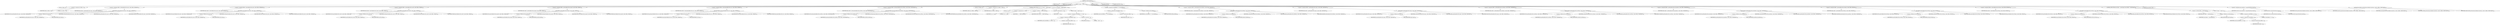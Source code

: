 digraph "writeEntryHeader" {  
"983" [label = <(METHOD,writeEntryHeader)<SUB>524</SUB>> ]
"108" [label = <(PARAM,this)<SUB>524</SUB>> ]
"984" [label = <(PARAM,byte[] outbuf)<SUB>524</SUB>> ]
"985" [label = <(BLOCK,&lt;empty&gt;,&lt;empty&gt;)<SUB>524</SUB>> ]
"986" [label = <(LOCAL,int offset: int)> ]
"987" [label = <(&lt;operator&gt;.assignment,int offset = 0)<SUB>525</SUB>> ]
"988" [label = <(IDENTIFIER,offset,int offset = 0)<SUB>525</SUB>> ]
"989" [label = <(LITERAL,0,int offset = 0)<SUB>525</SUB>> ]
"990" [label = <(&lt;operator&gt;.assignment,offset = getNameBytes(this.name, outbuf, offset, NAMELEN))<SUB>527</SUB>> ]
"991" [label = <(IDENTIFIER,offset,offset = getNameBytes(this.name, outbuf, offset, NAMELEN))<SUB>527</SUB>> ]
"992" [label = <(getNameBytes,getNameBytes(this.name, outbuf, offset, NAMELEN))<SUB>527</SUB>> ]
"993" [label = <(IDENTIFIER,TarUtils,getNameBytes(this.name, outbuf, offset, NAMELEN))<SUB>527</SUB>> ]
"994" [label = <(&lt;operator&gt;.fieldAccess,this.name)<SUB>527</SUB>> ]
"107" [label = <(IDENTIFIER,this,getNameBytes(this.name, outbuf, offset, NAMELEN))<SUB>527</SUB>> ]
"995" [label = <(FIELD_IDENTIFIER,name,name)<SUB>527</SUB>> ]
"996" [label = <(IDENTIFIER,outbuf,getNameBytes(this.name, outbuf, offset, NAMELEN))<SUB>527</SUB>> ]
"997" [label = <(IDENTIFIER,offset,getNameBytes(this.name, outbuf, offset, NAMELEN))<SUB>527</SUB>> ]
"998" [label = <(IDENTIFIER,NAMELEN,getNameBytes(this.name, outbuf, offset, NAMELEN))<SUB>527</SUB>> ]
"999" [label = <(&lt;operator&gt;.assignment,offset = getOctalBytes(this.mode, outbuf, offset, MODELEN))<SUB>528</SUB>> ]
"1000" [label = <(IDENTIFIER,offset,offset = getOctalBytes(this.mode, outbuf, offset, MODELEN))<SUB>528</SUB>> ]
"1001" [label = <(getOctalBytes,getOctalBytes(this.mode, outbuf, offset, MODELEN))<SUB>528</SUB>> ]
"1002" [label = <(IDENTIFIER,TarUtils,getOctalBytes(this.mode, outbuf, offset, MODELEN))<SUB>528</SUB>> ]
"1003" [label = <(&lt;operator&gt;.fieldAccess,this.mode)<SUB>528</SUB>> ]
"109" [label = <(IDENTIFIER,this,getOctalBytes(this.mode, outbuf, offset, MODELEN))<SUB>528</SUB>> ]
"1004" [label = <(FIELD_IDENTIFIER,mode,mode)<SUB>528</SUB>> ]
"1005" [label = <(IDENTIFIER,outbuf,getOctalBytes(this.mode, outbuf, offset, MODELEN))<SUB>528</SUB>> ]
"1006" [label = <(IDENTIFIER,offset,getOctalBytes(this.mode, outbuf, offset, MODELEN))<SUB>528</SUB>> ]
"1007" [label = <(IDENTIFIER,MODELEN,getOctalBytes(this.mode, outbuf, offset, MODELEN))<SUB>528</SUB>> ]
"1008" [label = <(&lt;operator&gt;.assignment,offset = getOctalBytes(this.userId, outbuf, offset, UIDLEN))<SUB>529</SUB>> ]
"1009" [label = <(IDENTIFIER,offset,offset = getOctalBytes(this.userId, outbuf, offset, UIDLEN))<SUB>529</SUB>> ]
"1010" [label = <(getOctalBytes,getOctalBytes(this.userId, outbuf, offset, UIDLEN))<SUB>529</SUB>> ]
"1011" [label = <(IDENTIFIER,TarUtils,getOctalBytes(this.userId, outbuf, offset, UIDLEN))<SUB>529</SUB>> ]
"1012" [label = <(&lt;operator&gt;.fieldAccess,this.userId)<SUB>529</SUB>> ]
"110" [label = <(IDENTIFIER,this,getOctalBytes(this.userId, outbuf, offset, UIDLEN))<SUB>529</SUB>> ]
"1013" [label = <(FIELD_IDENTIFIER,userId,userId)<SUB>529</SUB>> ]
"1014" [label = <(IDENTIFIER,outbuf,getOctalBytes(this.userId, outbuf, offset, UIDLEN))<SUB>529</SUB>> ]
"1015" [label = <(IDENTIFIER,offset,getOctalBytes(this.userId, outbuf, offset, UIDLEN))<SUB>529</SUB>> ]
"1016" [label = <(IDENTIFIER,UIDLEN,getOctalBytes(this.userId, outbuf, offset, UIDLEN))<SUB>529</SUB>> ]
"1017" [label = <(&lt;operator&gt;.assignment,offset = getOctalBytes(this.groupId, outbuf, offset, GIDLEN))<SUB>530</SUB>> ]
"1018" [label = <(IDENTIFIER,offset,offset = getOctalBytes(this.groupId, outbuf, offset, GIDLEN))<SUB>530</SUB>> ]
"1019" [label = <(getOctalBytes,getOctalBytes(this.groupId, outbuf, offset, GIDLEN))<SUB>530</SUB>> ]
"1020" [label = <(IDENTIFIER,TarUtils,getOctalBytes(this.groupId, outbuf, offset, GIDLEN))<SUB>530</SUB>> ]
"1021" [label = <(&lt;operator&gt;.fieldAccess,this.groupId)<SUB>530</SUB>> ]
"111" [label = <(IDENTIFIER,this,getOctalBytes(this.groupId, outbuf, offset, GIDLEN))<SUB>530</SUB>> ]
"1022" [label = <(FIELD_IDENTIFIER,groupId,groupId)<SUB>530</SUB>> ]
"1023" [label = <(IDENTIFIER,outbuf,getOctalBytes(this.groupId, outbuf, offset, GIDLEN))<SUB>530</SUB>> ]
"1024" [label = <(IDENTIFIER,offset,getOctalBytes(this.groupId, outbuf, offset, GIDLEN))<SUB>530</SUB>> ]
"1025" [label = <(IDENTIFIER,GIDLEN,getOctalBytes(this.groupId, outbuf, offset, GIDLEN))<SUB>530</SUB>> ]
"1026" [label = <(&lt;operator&gt;.assignment,offset = getLongOctalBytes(this.size, outbuf, offset, SIZELEN))<SUB>531</SUB>> ]
"1027" [label = <(IDENTIFIER,offset,offset = getLongOctalBytes(this.size, outbuf, offset, SIZELEN))<SUB>531</SUB>> ]
"1028" [label = <(getLongOctalBytes,getLongOctalBytes(this.size, outbuf, offset, SIZELEN))<SUB>531</SUB>> ]
"1029" [label = <(IDENTIFIER,TarUtils,getLongOctalBytes(this.size, outbuf, offset, SIZELEN))<SUB>531</SUB>> ]
"1030" [label = <(&lt;operator&gt;.fieldAccess,this.size)<SUB>531</SUB>> ]
"112" [label = <(IDENTIFIER,this,getLongOctalBytes(this.size, outbuf, offset, SIZELEN))<SUB>531</SUB>> ]
"1031" [label = <(FIELD_IDENTIFIER,size,size)<SUB>531</SUB>> ]
"1032" [label = <(IDENTIFIER,outbuf,getLongOctalBytes(this.size, outbuf, offset, SIZELEN))<SUB>531</SUB>> ]
"1033" [label = <(IDENTIFIER,offset,getLongOctalBytes(this.size, outbuf, offset, SIZELEN))<SUB>531</SUB>> ]
"1034" [label = <(IDENTIFIER,SIZELEN,getLongOctalBytes(this.size, outbuf, offset, SIZELEN))<SUB>531</SUB>> ]
"1035" [label = <(&lt;operator&gt;.assignment,offset = getLongOctalBytes(this.modTime, outbuf, offset, MODTIMELEN))<SUB>532</SUB>> ]
"1036" [label = <(IDENTIFIER,offset,offset = getLongOctalBytes(this.modTime, outbuf, offset, MODTIMELEN))<SUB>532</SUB>> ]
"1037" [label = <(getLongOctalBytes,getLongOctalBytes(this.modTime, outbuf, offset, MODTIMELEN))<SUB>532</SUB>> ]
"1038" [label = <(IDENTIFIER,TarUtils,getLongOctalBytes(this.modTime, outbuf, offset, MODTIMELEN))<SUB>532</SUB>> ]
"1039" [label = <(&lt;operator&gt;.fieldAccess,this.modTime)<SUB>532</SUB>> ]
"113" [label = <(IDENTIFIER,this,getLongOctalBytes(this.modTime, outbuf, offset, MODTIMELEN))<SUB>532</SUB>> ]
"1040" [label = <(FIELD_IDENTIFIER,modTime,modTime)<SUB>532</SUB>> ]
"1041" [label = <(IDENTIFIER,outbuf,getLongOctalBytes(this.modTime, outbuf, offset, MODTIMELEN))<SUB>532</SUB>> ]
"1042" [label = <(IDENTIFIER,offset,getLongOctalBytes(this.modTime, outbuf, offset, MODTIMELEN))<SUB>532</SUB>> ]
"1043" [label = <(IDENTIFIER,MODTIMELEN,getLongOctalBytes(this.modTime, outbuf, offset, MODTIMELEN))<SUB>532</SUB>> ]
"1044" [label = <(LOCAL,int csOffset: int)> ]
"1045" [label = <(&lt;operator&gt;.assignment,int csOffset = offset)<SUB>534</SUB>> ]
"1046" [label = <(IDENTIFIER,csOffset,int csOffset = offset)<SUB>534</SUB>> ]
"1047" [label = <(IDENTIFIER,offset,int csOffset = offset)<SUB>534</SUB>> ]
"1048" [label = <(CONTROL_STRUCTURE,for (int c = 0; Some(c &lt; CHKSUMLEN); ++c),for (int c = 0; Some(c &lt; CHKSUMLEN); ++c))<SUB>536</SUB>> ]
"1049" [label = <(LOCAL,int c: int)> ]
"1050" [label = <(&lt;operator&gt;.assignment,int c = 0)<SUB>536</SUB>> ]
"1051" [label = <(IDENTIFIER,c,int c = 0)<SUB>536</SUB>> ]
"1052" [label = <(LITERAL,0,int c = 0)<SUB>536</SUB>> ]
"1053" [label = <(&lt;operator&gt;.lessThan,c &lt; CHKSUMLEN)<SUB>536</SUB>> ]
"1054" [label = <(IDENTIFIER,c,c &lt; CHKSUMLEN)<SUB>536</SUB>> ]
"1055" [label = <(IDENTIFIER,CHKSUMLEN,c &lt; CHKSUMLEN)<SUB>536</SUB>> ]
"1056" [label = <(&lt;operator&gt;.preIncrement,++c)<SUB>536</SUB>> ]
"1057" [label = <(IDENTIFIER,c,++c)<SUB>536</SUB>> ]
"1058" [label = <(BLOCK,&lt;empty&gt;,&lt;empty&gt;)<SUB>536</SUB>> ]
"1059" [label = <(&lt;operator&gt;.assignment,outbuf[offset++] = (byte) ' ')<SUB>537</SUB>> ]
"1060" [label = <(&lt;operator&gt;.indexAccess,outbuf[offset++])<SUB>537</SUB>> ]
"1061" [label = <(IDENTIFIER,outbuf,outbuf[offset++] = (byte) ' ')<SUB>537</SUB>> ]
"1062" [label = <(&lt;operator&gt;.postIncrement,offset++)<SUB>537</SUB>> ]
"1063" [label = <(IDENTIFIER,offset,offset++)<SUB>537</SUB>> ]
"1064" [label = <(&lt;operator&gt;.cast,(byte) ' ')<SUB>537</SUB>> ]
"1065" [label = <(TYPE_REF,byte,byte)<SUB>537</SUB>> ]
"1066" [label = <(LITERAL,' ',(byte) ' ')<SUB>537</SUB>> ]
"1067" [label = <(&lt;operator&gt;.assignment,outbuf[offset++] = this.linkFlag)<SUB>540</SUB>> ]
"1068" [label = <(&lt;operator&gt;.indexAccess,outbuf[offset++])<SUB>540</SUB>> ]
"1069" [label = <(IDENTIFIER,outbuf,outbuf[offset++] = this.linkFlag)<SUB>540</SUB>> ]
"1070" [label = <(&lt;operator&gt;.postIncrement,offset++)<SUB>540</SUB>> ]
"1071" [label = <(IDENTIFIER,offset,offset++)<SUB>540</SUB>> ]
"1072" [label = <(&lt;operator&gt;.fieldAccess,this.linkFlag)<SUB>540</SUB>> ]
"114" [label = <(IDENTIFIER,this,outbuf[offset++] = this.linkFlag)<SUB>540</SUB>> ]
"1073" [label = <(FIELD_IDENTIFIER,linkFlag,linkFlag)<SUB>540</SUB>> ]
"1074" [label = <(&lt;operator&gt;.assignment,offset = getNameBytes(this.linkName, outbuf, offset, NAMELEN))<SUB>541</SUB>> ]
"1075" [label = <(IDENTIFIER,offset,offset = getNameBytes(this.linkName, outbuf, offset, NAMELEN))<SUB>541</SUB>> ]
"1076" [label = <(getNameBytes,getNameBytes(this.linkName, outbuf, offset, NAMELEN))<SUB>541</SUB>> ]
"1077" [label = <(IDENTIFIER,TarUtils,getNameBytes(this.linkName, outbuf, offset, NAMELEN))<SUB>541</SUB>> ]
"1078" [label = <(&lt;operator&gt;.fieldAccess,this.linkName)<SUB>541</SUB>> ]
"115" [label = <(IDENTIFIER,this,getNameBytes(this.linkName, outbuf, offset, NAMELEN))<SUB>541</SUB>> ]
"1079" [label = <(FIELD_IDENTIFIER,linkName,linkName)<SUB>541</SUB>> ]
"1080" [label = <(IDENTIFIER,outbuf,getNameBytes(this.linkName, outbuf, offset, NAMELEN))<SUB>541</SUB>> ]
"1081" [label = <(IDENTIFIER,offset,getNameBytes(this.linkName, outbuf, offset, NAMELEN))<SUB>541</SUB>> ]
"1082" [label = <(IDENTIFIER,NAMELEN,getNameBytes(this.linkName, outbuf, offset, NAMELEN))<SUB>541</SUB>> ]
"1083" [label = <(&lt;operator&gt;.assignment,offset = getNameBytes(this.magic, outbuf, offset, MAGICLEN))<SUB>542</SUB>> ]
"1084" [label = <(IDENTIFIER,offset,offset = getNameBytes(this.magic, outbuf, offset, MAGICLEN))<SUB>542</SUB>> ]
"1085" [label = <(getNameBytes,getNameBytes(this.magic, outbuf, offset, MAGICLEN))<SUB>542</SUB>> ]
"1086" [label = <(IDENTIFIER,TarUtils,getNameBytes(this.magic, outbuf, offset, MAGICLEN))<SUB>542</SUB>> ]
"1087" [label = <(&lt;operator&gt;.fieldAccess,this.magic)<SUB>542</SUB>> ]
"116" [label = <(IDENTIFIER,this,getNameBytes(this.magic, outbuf, offset, MAGICLEN))<SUB>542</SUB>> ]
"1088" [label = <(FIELD_IDENTIFIER,magic,magic)<SUB>542</SUB>> ]
"1089" [label = <(IDENTIFIER,outbuf,getNameBytes(this.magic, outbuf, offset, MAGICLEN))<SUB>542</SUB>> ]
"1090" [label = <(IDENTIFIER,offset,getNameBytes(this.magic, outbuf, offset, MAGICLEN))<SUB>542</SUB>> ]
"1091" [label = <(IDENTIFIER,MAGICLEN,getNameBytes(this.magic, outbuf, offset, MAGICLEN))<SUB>542</SUB>> ]
"1092" [label = <(&lt;operator&gt;.assignment,offset = getNameBytes(this.userName, outbuf, offset, UNAMELEN))<SUB>543</SUB>> ]
"1093" [label = <(IDENTIFIER,offset,offset = getNameBytes(this.userName, outbuf, offset, UNAMELEN))<SUB>543</SUB>> ]
"1094" [label = <(getNameBytes,getNameBytes(this.userName, outbuf, offset, UNAMELEN))<SUB>543</SUB>> ]
"1095" [label = <(IDENTIFIER,TarUtils,getNameBytes(this.userName, outbuf, offset, UNAMELEN))<SUB>543</SUB>> ]
"1096" [label = <(&lt;operator&gt;.fieldAccess,this.userName)<SUB>543</SUB>> ]
"117" [label = <(IDENTIFIER,this,getNameBytes(this.userName, outbuf, offset, UNAMELEN))<SUB>543</SUB>> ]
"1097" [label = <(FIELD_IDENTIFIER,userName,userName)<SUB>543</SUB>> ]
"1098" [label = <(IDENTIFIER,outbuf,getNameBytes(this.userName, outbuf, offset, UNAMELEN))<SUB>543</SUB>> ]
"1099" [label = <(IDENTIFIER,offset,getNameBytes(this.userName, outbuf, offset, UNAMELEN))<SUB>543</SUB>> ]
"1100" [label = <(IDENTIFIER,UNAMELEN,getNameBytes(this.userName, outbuf, offset, UNAMELEN))<SUB>543</SUB>> ]
"1101" [label = <(&lt;operator&gt;.assignment,offset = getNameBytes(this.groupName, outbuf, offset, GNAMELEN))<SUB>544</SUB>> ]
"1102" [label = <(IDENTIFIER,offset,offset = getNameBytes(this.groupName, outbuf, offset, GNAMELEN))<SUB>544</SUB>> ]
"1103" [label = <(getNameBytes,getNameBytes(this.groupName, outbuf, offset, GNAMELEN))<SUB>544</SUB>> ]
"1104" [label = <(IDENTIFIER,TarUtils,getNameBytes(this.groupName, outbuf, offset, GNAMELEN))<SUB>544</SUB>> ]
"1105" [label = <(&lt;operator&gt;.fieldAccess,this.groupName)<SUB>544</SUB>> ]
"118" [label = <(IDENTIFIER,this,getNameBytes(this.groupName, outbuf, offset, GNAMELEN))<SUB>544</SUB>> ]
"1106" [label = <(FIELD_IDENTIFIER,groupName,groupName)<SUB>544</SUB>> ]
"1107" [label = <(IDENTIFIER,outbuf,getNameBytes(this.groupName, outbuf, offset, GNAMELEN))<SUB>544</SUB>> ]
"1108" [label = <(IDENTIFIER,offset,getNameBytes(this.groupName, outbuf, offset, GNAMELEN))<SUB>544</SUB>> ]
"1109" [label = <(IDENTIFIER,GNAMELEN,getNameBytes(this.groupName, outbuf, offset, GNAMELEN))<SUB>544</SUB>> ]
"1110" [label = <(&lt;operator&gt;.assignment,offset = getOctalBytes(this.devMajor, outbuf, offset, DEVLEN))<SUB>545</SUB>> ]
"1111" [label = <(IDENTIFIER,offset,offset = getOctalBytes(this.devMajor, outbuf, offset, DEVLEN))<SUB>545</SUB>> ]
"1112" [label = <(getOctalBytes,getOctalBytes(this.devMajor, outbuf, offset, DEVLEN))<SUB>545</SUB>> ]
"1113" [label = <(IDENTIFIER,TarUtils,getOctalBytes(this.devMajor, outbuf, offset, DEVLEN))<SUB>545</SUB>> ]
"1114" [label = <(&lt;operator&gt;.fieldAccess,this.devMajor)<SUB>545</SUB>> ]
"119" [label = <(IDENTIFIER,this,getOctalBytes(this.devMajor, outbuf, offset, DEVLEN))<SUB>545</SUB>> ]
"1115" [label = <(FIELD_IDENTIFIER,devMajor,devMajor)<SUB>545</SUB>> ]
"1116" [label = <(IDENTIFIER,outbuf,getOctalBytes(this.devMajor, outbuf, offset, DEVLEN))<SUB>545</SUB>> ]
"1117" [label = <(IDENTIFIER,offset,getOctalBytes(this.devMajor, outbuf, offset, DEVLEN))<SUB>545</SUB>> ]
"1118" [label = <(IDENTIFIER,DEVLEN,getOctalBytes(this.devMajor, outbuf, offset, DEVLEN))<SUB>545</SUB>> ]
"1119" [label = <(&lt;operator&gt;.assignment,offset = getOctalBytes(this.devMinor, outbuf, offset, DEVLEN))<SUB>546</SUB>> ]
"1120" [label = <(IDENTIFIER,offset,offset = getOctalBytes(this.devMinor, outbuf, offset, DEVLEN))<SUB>546</SUB>> ]
"1121" [label = <(getOctalBytes,getOctalBytes(this.devMinor, outbuf, offset, DEVLEN))<SUB>546</SUB>> ]
"1122" [label = <(IDENTIFIER,TarUtils,getOctalBytes(this.devMinor, outbuf, offset, DEVLEN))<SUB>546</SUB>> ]
"1123" [label = <(&lt;operator&gt;.fieldAccess,this.devMinor)<SUB>546</SUB>> ]
"120" [label = <(IDENTIFIER,this,getOctalBytes(this.devMinor, outbuf, offset, DEVLEN))<SUB>546</SUB>> ]
"1124" [label = <(FIELD_IDENTIFIER,devMinor,devMinor)<SUB>546</SUB>> ]
"1125" [label = <(IDENTIFIER,outbuf,getOctalBytes(this.devMinor, outbuf, offset, DEVLEN))<SUB>546</SUB>> ]
"1126" [label = <(IDENTIFIER,offset,getOctalBytes(this.devMinor, outbuf, offset, DEVLEN))<SUB>546</SUB>> ]
"1127" [label = <(IDENTIFIER,DEVLEN,getOctalBytes(this.devMinor, outbuf, offset, DEVLEN))<SUB>546</SUB>> ]
"1128" [label = <(CONTROL_STRUCTURE,while (offset &lt; outbuf.length),while (offset &lt; outbuf.length))<SUB>548</SUB>> ]
"1129" [label = <(&lt;operator&gt;.lessThan,offset &lt; outbuf.length)<SUB>548</SUB>> ]
"1130" [label = <(IDENTIFIER,offset,offset &lt; outbuf.length)<SUB>548</SUB>> ]
"1131" [label = <(&lt;operator&gt;.fieldAccess,outbuf.length)<SUB>548</SUB>> ]
"1132" [label = <(IDENTIFIER,outbuf,offset &lt; outbuf.length)<SUB>548</SUB>> ]
"1133" [label = <(FIELD_IDENTIFIER,length,length)<SUB>548</SUB>> ]
"1134" [label = <(BLOCK,&lt;empty&gt;,&lt;empty&gt;)<SUB>548</SUB>> ]
"1135" [label = <(&lt;operator&gt;.assignment,outbuf[offset++] = 0)<SUB>549</SUB>> ]
"1136" [label = <(&lt;operator&gt;.indexAccess,outbuf[offset++])<SUB>549</SUB>> ]
"1137" [label = <(IDENTIFIER,outbuf,outbuf[offset++] = 0)<SUB>549</SUB>> ]
"1138" [label = <(&lt;operator&gt;.postIncrement,offset++)<SUB>549</SUB>> ]
"1139" [label = <(IDENTIFIER,offset,offset++)<SUB>549</SUB>> ]
"1140" [label = <(LITERAL,0,outbuf[offset++] = 0)<SUB>549</SUB>> ]
"1141" [label = <(LOCAL,long checkSum: long)> ]
"1142" [label = <(&lt;operator&gt;.assignment,long checkSum = computeCheckSum(outbuf))<SUB>552</SUB>> ]
"1143" [label = <(IDENTIFIER,checkSum,long checkSum = computeCheckSum(outbuf))<SUB>552</SUB>> ]
"1144" [label = <(computeCheckSum,computeCheckSum(outbuf))<SUB>552</SUB>> ]
"1145" [label = <(IDENTIFIER,TarUtils,computeCheckSum(outbuf))<SUB>552</SUB>> ]
"1146" [label = <(IDENTIFIER,outbuf,computeCheckSum(outbuf))<SUB>552</SUB>> ]
"1147" [label = <(getCheckSumOctalBytes,getCheckSumOctalBytes(checkSum, outbuf, csOffset, CHKSUMLEN))<SUB>554</SUB>> ]
"1148" [label = <(IDENTIFIER,TarUtils,getCheckSumOctalBytes(checkSum, outbuf, csOffset, CHKSUMLEN))<SUB>554</SUB>> ]
"1149" [label = <(IDENTIFIER,checkSum,getCheckSumOctalBytes(checkSum, outbuf, csOffset, CHKSUMLEN))<SUB>554</SUB>> ]
"1150" [label = <(IDENTIFIER,outbuf,getCheckSumOctalBytes(checkSum, outbuf, csOffset, CHKSUMLEN))<SUB>554</SUB>> ]
"1151" [label = <(IDENTIFIER,csOffset,getCheckSumOctalBytes(checkSum, outbuf, csOffset, CHKSUMLEN))<SUB>554</SUB>> ]
"1152" [label = <(IDENTIFIER,CHKSUMLEN,getCheckSumOctalBytes(checkSum, outbuf, csOffset, CHKSUMLEN))<SUB>554</SUB>> ]
"1153" [label = <(MODIFIER,PUBLIC)> ]
"1154" [label = <(MODIFIER,VIRTUAL)> ]
"1155" [label = <(METHOD_RETURN,void)<SUB>524</SUB>> ]
  "983" -> "108" 
  "983" -> "984" 
  "983" -> "985" 
  "983" -> "1153" 
  "983" -> "1154" 
  "983" -> "1155" 
  "985" -> "986" 
  "985" -> "987" 
  "985" -> "990" 
  "985" -> "999" 
  "985" -> "1008" 
  "985" -> "1017" 
  "985" -> "1026" 
  "985" -> "1035" 
  "985" -> "1044" 
  "985" -> "1045" 
  "985" -> "1048" 
  "985" -> "1067" 
  "985" -> "1074" 
  "985" -> "1083" 
  "985" -> "1092" 
  "985" -> "1101" 
  "985" -> "1110" 
  "985" -> "1119" 
  "985" -> "1128" 
  "985" -> "1141" 
  "985" -> "1142" 
  "985" -> "1147" 
  "987" -> "988" 
  "987" -> "989" 
  "990" -> "991" 
  "990" -> "992" 
  "992" -> "993" 
  "992" -> "994" 
  "992" -> "996" 
  "992" -> "997" 
  "992" -> "998" 
  "994" -> "107" 
  "994" -> "995" 
  "999" -> "1000" 
  "999" -> "1001" 
  "1001" -> "1002" 
  "1001" -> "1003" 
  "1001" -> "1005" 
  "1001" -> "1006" 
  "1001" -> "1007" 
  "1003" -> "109" 
  "1003" -> "1004" 
  "1008" -> "1009" 
  "1008" -> "1010" 
  "1010" -> "1011" 
  "1010" -> "1012" 
  "1010" -> "1014" 
  "1010" -> "1015" 
  "1010" -> "1016" 
  "1012" -> "110" 
  "1012" -> "1013" 
  "1017" -> "1018" 
  "1017" -> "1019" 
  "1019" -> "1020" 
  "1019" -> "1021" 
  "1019" -> "1023" 
  "1019" -> "1024" 
  "1019" -> "1025" 
  "1021" -> "111" 
  "1021" -> "1022" 
  "1026" -> "1027" 
  "1026" -> "1028" 
  "1028" -> "1029" 
  "1028" -> "1030" 
  "1028" -> "1032" 
  "1028" -> "1033" 
  "1028" -> "1034" 
  "1030" -> "112" 
  "1030" -> "1031" 
  "1035" -> "1036" 
  "1035" -> "1037" 
  "1037" -> "1038" 
  "1037" -> "1039" 
  "1037" -> "1041" 
  "1037" -> "1042" 
  "1037" -> "1043" 
  "1039" -> "113" 
  "1039" -> "1040" 
  "1045" -> "1046" 
  "1045" -> "1047" 
  "1048" -> "1049" 
  "1048" -> "1050" 
  "1048" -> "1053" 
  "1048" -> "1056" 
  "1048" -> "1058" 
  "1050" -> "1051" 
  "1050" -> "1052" 
  "1053" -> "1054" 
  "1053" -> "1055" 
  "1056" -> "1057" 
  "1058" -> "1059" 
  "1059" -> "1060" 
  "1059" -> "1064" 
  "1060" -> "1061" 
  "1060" -> "1062" 
  "1062" -> "1063" 
  "1064" -> "1065" 
  "1064" -> "1066" 
  "1067" -> "1068" 
  "1067" -> "1072" 
  "1068" -> "1069" 
  "1068" -> "1070" 
  "1070" -> "1071" 
  "1072" -> "114" 
  "1072" -> "1073" 
  "1074" -> "1075" 
  "1074" -> "1076" 
  "1076" -> "1077" 
  "1076" -> "1078" 
  "1076" -> "1080" 
  "1076" -> "1081" 
  "1076" -> "1082" 
  "1078" -> "115" 
  "1078" -> "1079" 
  "1083" -> "1084" 
  "1083" -> "1085" 
  "1085" -> "1086" 
  "1085" -> "1087" 
  "1085" -> "1089" 
  "1085" -> "1090" 
  "1085" -> "1091" 
  "1087" -> "116" 
  "1087" -> "1088" 
  "1092" -> "1093" 
  "1092" -> "1094" 
  "1094" -> "1095" 
  "1094" -> "1096" 
  "1094" -> "1098" 
  "1094" -> "1099" 
  "1094" -> "1100" 
  "1096" -> "117" 
  "1096" -> "1097" 
  "1101" -> "1102" 
  "1101" -> "1103" 
  "1103" -> "1104" 
  "1103" -> "1105" 
  "1103" -> "1107" 
  "1103" -> "1108" 
  "1103" -> "1109" 
  "1105" -> "118" 
  "1105" -> "1106" 
  "1110" -> "1111" 
  "1110" -> "1112" 
  "1112" -> "1113" 
  "1112" -> "1114" 
  "1112" -> "1116" 
  "1112" -> "1117" 
  "1112" -> "1118" 
  "1114" -> "119" 
  "1114" -> "1115" 
  "1119" -> "1120" 
  "1119" -> "1121" 
  "1121" -> "1122" 
  "1121" -> "1123" 
  "1121" -> "1125" 
  "1121" -> "1126" 
  "1121" -> "1127" 
  "1123" -> "120" 
  "1123" -> "1124" 
  "1128" -> "1129" 
  "1128" -> "1134" 
  "1129" -> "1130" 
  "1129" -> "1131" 
  "1131" -> "1132" 
  "1131" -> "1133" 
  "1134" -> "1135" 
  "1135" -> "1136" 
  "1135" -> "1140" 
  "1136" -> "1137" 
  "1136" -> "1138" 
  "1138" -> "1139" 
  "1142" -> "1143" 
  "1142" -> "1144" 
  "1144" -> "1145" 
  "1144" -> "1146" 
  "1147" -> "1148" 
  "1147" -> "1149" 
  "1147" -> "1150" 
  "1147" -> "1151" 
  "1147" -> "1152" 
}
